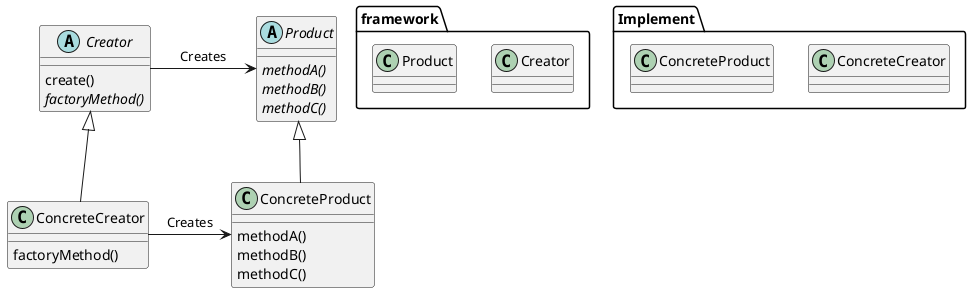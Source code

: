 @startuml

package framework {
  class Creator
  class Product
}

package Implement {
  class ConcreteCreator
  class ConcreteProduct
}

abstract class Creator {
    create()
    {abstract}factoryMethod()
}

abstract class Product {
    {abstract}methodA()
    {abstract}methodB()
    {abstract}methodC()
}

class ConcreteCreator {
    factoryMethod()
}

class ConcreteProduct {
    methodA()
    methodB()
    methodC()
}

Creator <|-- ConcreteCreator
Product <|-- ConcreteProduct

Creator-right->Product : Creates
ConcreteCreator-right->ConcreteProduct : Creates

@enduml